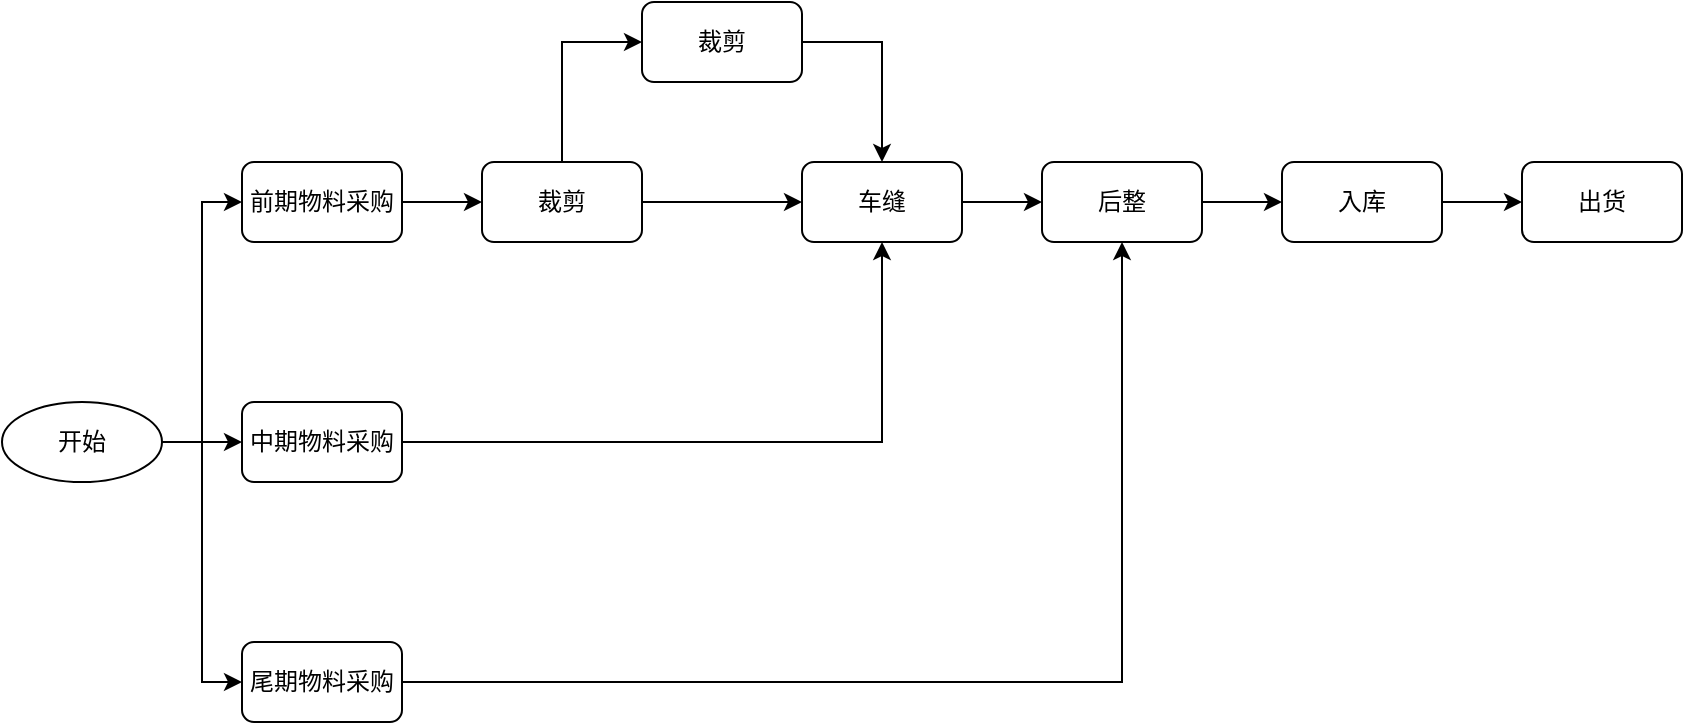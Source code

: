 <mxfile version="14.8.3" type="github">
  <diagram id="prtHgNgQTEPvFCAcTncT" name="Page-1">
    <mxGraphModel dx="867" dy="594" grid="1" gridSize="10" guides="1" tooltips="1" connect="1" arrows="1" fold="1" page="1" pageScale="1" pageWidth="827" pageHeight="1169" math="0" shadow="0">
      <root>
        <mxCell id="0" />
        <mxCell id="1" parent="0" />
        <mxCell id="X2HARVAKXVF_-nd3x87n-8" style="edgeStyle=orthogonalEdgeStyle;rounded=0;orthogonalLoop=1;jettySize=auto;html=1;exitX=1;exitY=0.5;exitDx=0;exitDy=0;entryX=0;entryY=0.5;entryDx=0;entryDy=0;" edge="1" parent="1" source="X2HARVAKXVF_-nd3x87n-1" target="X2HARVAKXVF_-nd3x87n-6">
          <mxGeometry relative="1" as="geometry" />
        </mxCell>
        <mxCell id="X2HARVAKXVF_-nd3x87n-10" style="edgeStyle=orthogonalEdgeStyle;rounded=0;orthogonalLoop=1;jettySize=auto;html=1;exitX=1;exitY=0.5;exitDx=0;exitDy=0;entryX=0;entryY=0.5;entryDx=0;entryDy=0;" edge="1" parent="1" source="X2HARVAKXVF_-nd3x87n-1" target="X2HARVAKXVF_-nd3x87n-9">
          <mxGeometry relative="1" as="geometry" />
        </mxCell>
        <mxCell id="X2HARVAKXVF_-nd3x87n-22" style="edgeStyle=orthogonalEdgeStyle;rounded=0;orthogonalLoop=1;jettySize=auto;html=1;exitX=1;exitY=0.5;exitDx=0;exitDy=0;entryX=0;entryY=0.5;entryDx=0;entryDy=0;" edge="1" parent="1" source="X2HARVAKXVF_-nd3x87n-1" target="X2HARVAKXVF_-nd3x87n-3">
          <mxGeometry relative="1" as="geometry" />
        </mxCell>
        <mxCell id="X2HARVAKXVF_-nd3x87n-1" value="开始" style="ellipse;whiteSpace=wrap;html=1;" vertex="1" parent="1">
          <mxGeometry x="120" y="320" width="80" height="40" as="geometry" />
        </mxCell>
        <mxCell id="X2HARVAKXVF_-nd3x87n-13" style="edgeStyle=orthogonalEdgeStyle;rounded=0;orthogonalLoop=1;jettySize=auto;html=1;exitX=1;exitY=0.5;exitDx=0;exitDy=0;entryX=0;entryY=0.5;entryDx=0;entryDy=0;" edge="1" parent="1" source="X2HARVAKXVF_-nd3x87n-3" target="X2HARVAKXVF_-nd3x87n-12">
          <mxGeometry relative="1" as="geometry" />
        </mxCell>
        <mxCell id="X2HARVAKXVF_-nd3x87n-3" value="前期物料采购" style="rounded=1;whiteSpace=wrap;html=1;" vertex="1" parent="1">
          <mxGeometry x="240" y="200" width="80" height="40" as="geometry" />
        </mxCell>
        <mxCell id="X2HARVAKXVF_-nd3x87n-20" style="edgeStyle=orthogonalEdgeStyle;rounded=0;orthogonalLoop=1;jettySize=auto;html=1;exitX=1;exitY=0.5;exitDx=0;exitDy=0;entryX=0.5;entryY=1;entryDx=0;entryDy=0;" edge="1" parent="1" source="X2HARVAKXVF_-nd3x87n-6" target="X2HARVAKXVF_-nd3x87n-14">
          <mxGeometry relative="1" as="geometry" />
        </mxCell>
        <mxCell id="X2HARVAKXVF_-nd3x87n-25" style="edgeStyle=orthogonalEdgeStyle;rounded=0;orthogonalLoop=1;jettySize=auto;html=1;exitX=1;exitY=0.5;exitDx=0;exitDy=0;entryX=0.5;entryY=1;entryDx=0;entryDy=0;" edge="1" parent="1" source="X2HARVAKXVF_-nd3x87n-9" target="X2HARVAKXVF_-nd3x87n-23">
          <mxGeometry relative="1" as="geometry" />
        </mxCell>
        <mxCell id="X2HARVAKXVF_-nd3x87n-9" value="尾期物料采购" style="rounded=1;whiteSpace=wrap;html=1;" vertex="1" parent="1">
          <mxGeometry x="240" y="440" width="80" height="40" as="geometry" />
        </mxCell>
        <mxCell id="X2HARVAKXVF_-nd3x87n-16" style="edgeStyle=orthogonalEdgeStyle;rounded=0;orthogonalLoop=1;jettySize=auto;html=1;exitX=1;exitY=0.5;exitDx=0;exitDy=0;entryX=0;entryY=0.5;entryDx=0;entryDy=0;" edge="1" parent="1" source="X2HARVAKXVF_-nd3x87n-12" target="X2HARVAKXVF_-nd3x87n-14">
          <mxGeometry relative="1" as="geometry" />
        </mxCell>
        <mxCell id="X2HARVAKXVF_-nd3x87n-19" style="edgeStyle=orthogonalEdgeStyle;rounded=0;orthogonalLoop=1;jettySize=auto;html=1;exitX=0.5;exitY=0;exitDx=0;exitDy=0;entryX=0;entryY=0.5;entryDx=0;entryDy=0;" edge="1" parent="1" source="X2HARVAKXVF_-nd3x87n-12" target="X2HARVAKXVF_-nd3x87n-15">
          <mxGeometry relative="1" as="geometry" />
        </mxCell>
        <mxCell id="X2HARVAKXVF_-nd3x87n-12" value="裁剪" style="rounded=1;whiteSpace=wrap;html=1;" vertex="1" parent="1">
          <mxGeometry x="360" y="200" width="80" height="40" as="geometry" />
        </mxCell>
        <mxCell id="X2HARVAKXVF_-nd3x87n-24" style="edgeStyle=orthogonalEdgeStyle;rounded=0;orthogonalLoop=1;jettySize=auto;html=1;exitX=1;exitY=0.5;exitDx=0;exitDy=0;entryX=0;entryY=0.5;entryDx=0;entryDy=0;" edge="1" parent="1" source="X2HARVAKXVF_-nd3x87n-14" target="X2HARVAKXVF_-nd3x87n-23">
          <mxGeometry relative="1" as="geometry" />
        </mxCell>
        <mxCell id="X2HARVAKXVF_-nd3x87n-14" value="车缝" style="rounded=1;whiteSpace=wrap;html=1;" vertex="1" parent="1">
          <mxGeometry x="520" y="200" width="80" height="40" as="geometry" />
        </mxCell>
        <mxCell id="X2HARVAKXVF_-nd3x87n-18" style="edgeStyle=orthogonalEdgeStyle;rounded=0;orthogonalLoop=1;jettySize=auto;html=1;exitX=1;exitY=0.5;exitDx=0;exitDy=0;entryX=0.5;entryY=0;entryDx=0;entryDy=0;" edge="1" parent="1" source="X2HARVAKXVF_-nd3x87n-15" target="X2HARVAKXVF_-nd3x87n-14">
          <mxGeometry relative="1" as="geometry" />
        </mxCell>
        <mxCell id="X2HARVAKXVF_-nd3x87n-15" value="裁剪" style="rounded=1;whiteSpace=wrap;html=1;" vertex="1" parent="1">
          <mxGeometry x="440" y="120" width="80" height="40" as="geometry" />
        </mxCell>
        <mxCell id="X2HARVAKXVF_-nd3x87n-6" value="中期物料采购" style="rounded=1;whiteSpace=wrap;html=1;" vertex="1" parent="1">
          <mxGeometry x="240" y="320" width="80" height="40" as="geometry" />
        </mxCell>
        <mxCell id="X2HARVAKXVF_-nd3x87n-28" style="edgeStyle=orthogonalEdgeStyle;rounded=0;orthogonalLoop=1;jettySize=auto;html=1;exitX=1;exitY=0.5;exitDx=0;exitDy=0;entryX=0;entryY=0.5;entryDx=0;entryDy=0;" edge="1" parent="1" source="X2HARVAKXVF_-nd3x87n-23" target="X2HARVAKXVF_-nd3x87n-26">
          <mxGeometry relative="1" as="geometry" />
        </mxCell>
        <mxCell id="X2HARVAKXVF_-nd3x87n-23" value="后整" style="rounded=1;whiteSpace=wrap;html=1;" vertex="1" parent="1">
          <mxGeometry x="640" y="200" width="80" height="40" as="geometry" />
        </mxCell>
        <mxCell id="X2HARVAKXVF_-nd3x87n-29" style="edgeStyle=orthogonalEdgeStyle;rounded=0;orthogonalLoop=1;jettySize=auto;html=1;exitX=1;exitY=0.5;exitDx=0;exitDy=0;entryX=0;entryY=0.5;entryDx=0;entryDy=0;" edge="1" parent="1" source="X2HARVAKXVF_-nd3x87n-26" target="X2HARVAKXVF_-nd3x87n-27">
          <mxGeometry relative="1" as="geometry" />
        </mxCell>
        <mxCell id="X2HARVAKXVF_-nd3x87n-26" value="入库" style="rounded=1;whiteSpace=wrap;html=1;" vertex="1" parent="1">
          <mxGeometry x="760" y="200" width="80" height="40" as="geometry" />
        </mxCell>
        <mxCell id="X2HARVAKXVF_-nd3x87n-27" value="出货" style="rounded=1;whiteSpace=wrap;html=1;" vertex="1" parent="1">
          <mxGeometry x="880" y="200" width="80" height="40" as="geometry" />
        </mxCell>
      </root>
    </mxGraphModel>
  </diagram>
</mxfile>

